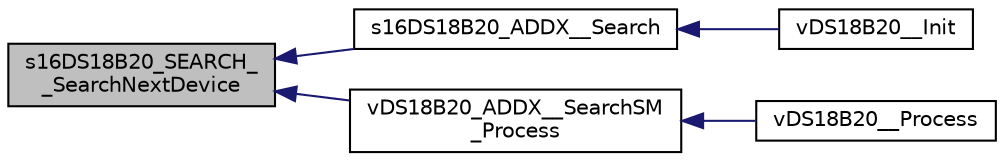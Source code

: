 digraph "s16DS18B20_SEARCH__SearchNextDevice"
{
  edge [fontname="Helvetica",fontsize="10",labelfontname="Helvetica",labelfontsize="10"];
  node [fontname="Helvetica",fontsize="10",shape=record];
  rankdir="LR";
  Node1 [label="s16DS18B20_SEARCH_\l_SearchNextDevice",height=0.2,width=0.4,color="black", fillcolor="grey75", style="filled", fontcolor="black"];
  Node1 -> Node2 [dir="back",color="midnightblue",fontsize="10",style="solid",fontname="Helvetica"];
  Node2 [label="s16DS18B20_ADDX__Search",height=0.2,width=0.4,color="black", fillcolor="white", style="filled",URL="$group___d_s18_b20_____a_d_d_r_e_s_s.html#ga3c1f4218a21309c7a9551f6f5f4b8352",tooltip="Search for all devices on the bus on all channels. "];
  Node2 -> Node3 [dir="back",color="midnightblue",fontsize="10",style="solid",fontname="Helvetica"];
  Node3 [label="vDS18B20__Init",height=0.2,width=0.4,color="black", fillcolor="white", style="filled",URL="$group___d_s18_b20_____c_o_r_e.html#ga59b0a02052bcd41a9a187ce96156a15c",tooltip="Init the DS18B20 device. "];
  Node1 -> Node4 [dir="back",color="midnightblue",fontsize="10",style="solid",fontname="Helvetica"];
  Node4 [label="vDS18B20_ADDX__SearchSM\l_Process",height=0.2,width=0.4,color="black", fillcolor="white", style="filled",URL="$group___d_s18_b20_____a_d_d_r_e_s_s.html#ga3ec3588c5df9cb29f373c1504bf2d7e9",tooltip="State machine based search processing. "];
  Node4 -> Node5 [dir="back",color="midnightblue",fontsize="10",style="solid",fontname="Helvetica"];
  Node5 [label="vDS18B20__Process",height=0.2,width=0.4,color="black", fillcolor="white", style="filled",URL="$group___d_s18_b20_____c_o_r_e.html#ga8712f0c4cbf209c37990a4b080ef0aec",tooltip="Process DS18B20 systems Call from main program loop as quick as possible. "];
}
